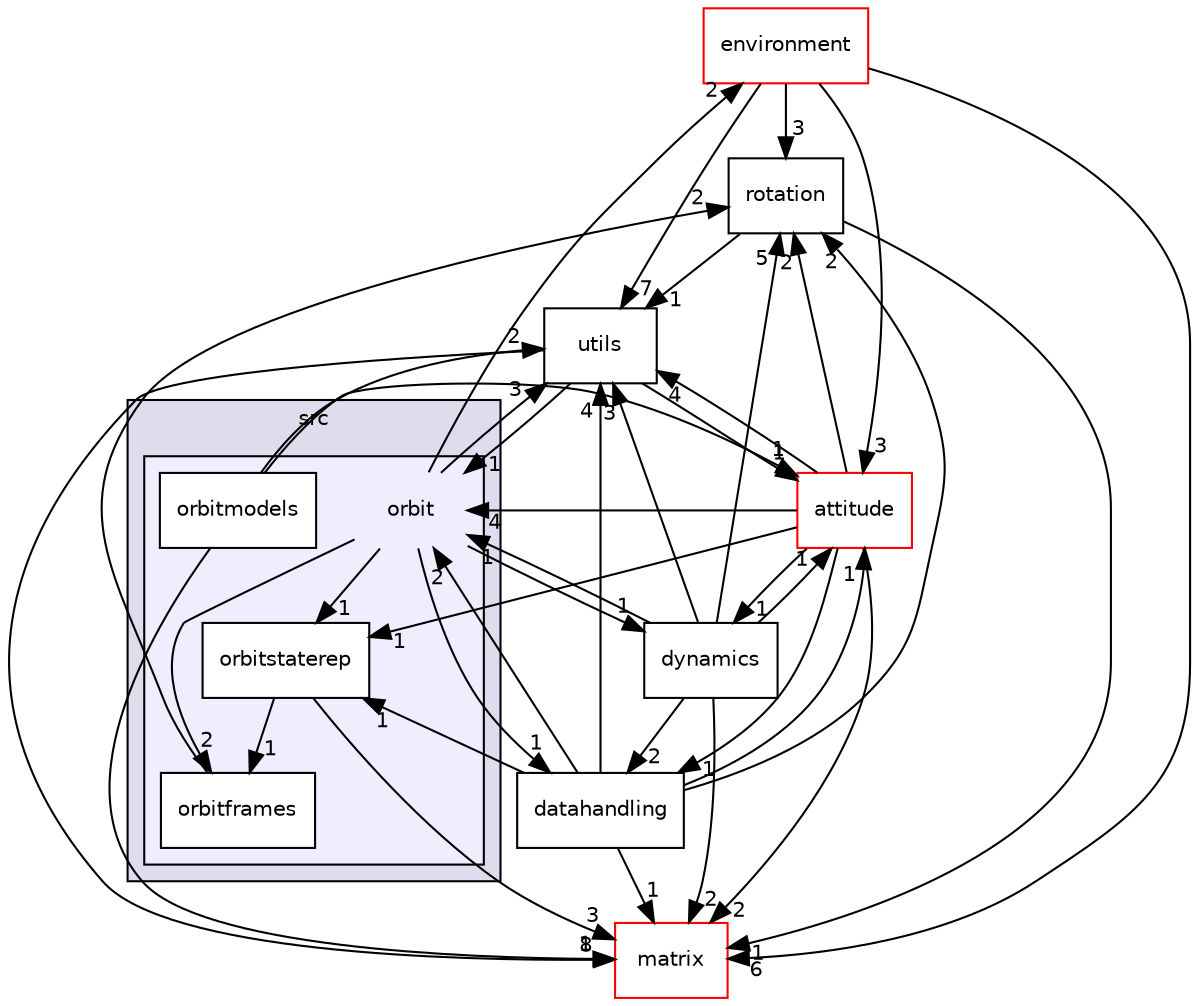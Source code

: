digraph "orbit" {
  compound=true
  node [ fontsize="10", fontname="Helvetica"];
  edge [ labelfontsize="10", labelfontname="Helvetica"];
  subgraph clusterdir_68267d1309a1af8e8297ef4c3efbcdba {
    graph [ bgcolor="#ddddee", pencolor="black", label="src" fontname="Helvetica", fontsize="10", URL="dir_68267d1309a1af8e8297ef4c3efbcdba.html"]
  subgraph clusterdir_392744e470e3e5dbf93993e14232aa19 {
    graph [ bgcolor="#eeeeff", pencolor="black", label="" URL="dir_392744e470e3e5dbf93993e14232aa19.html"];
    dir_392744e470e3e5dbf93993e14232aa19 [shape=plaintext label="orbit"];
    dir_c5d7a3edf722e865b8c8455d831524b2 [shape=box label="orbitframes" color="black" fillcolor="white" style="filled" URL="dir_c5d7a3edf722e865b8c8455d831524b2.html"];
    dir_6460dfeb260effe26aa264c77f0bb1b9 [shape=box label="orbitmodels" color="black" fillcolor="white" style="filled" URL="dir_6460dfeb260effe26aa264c77f0bb1b9.html"];
    dir_83eca3d820a2d6bea678a3a4474fe968 [shape=box label="orbitstaterep" color="black" fillcolor="white" style="filled" URL="dir_83eca3d820a2d6bea678a3a4474fe968.html"];
  }
  }
  dir_fa38dfbf581c89d494fbf1d870e4dc9f [shape=box label="rotation" URL="dir_fa38dfbf581c89d494fbf1d870e4dc9f.html"];
  dir_40d7732de2983c682bb99d86585a563c [shape=box label="matrix" fillcolor="white" style="filled" color="red" URL="dir_40d7732de2983c682bb99d86585a563c.html"];
  dir_88013743cf0a19a9971b3b941e88bf54 [shape=box label="environment" fillcolor="white" style="filled" color="red" URL="dir_88013743cf0a19a9971b3b941e88bf54.html"];
  dir_c55b91a86a3413cc678b3a37c553022c [shape=box label="attitude" fillcolor="white" style="filled" color="red" URL="dir_c55b91a86a3413cc678b3a37c553022c.html"];
  dir_dba61f842e4221606b60f53ad7c2d896 [shape=box label="datahandling" URL="dir_dba61f842e4221606b60f53ad7c2d896.html"];
  dir_261425c25055ac4a48b7253766e15e1a [shape=box label="dynamics" URL="dir_261425c25055ac4a48b7253766e15e1a.html"];
  dir_313caf1132e152dd9b58bea13a4052ca [shape=box label="utils" URL="dir_313caf1132e152dd9b58bea13a4052ca.html"];
  dir_83eca3d820a2d6bea678a3a4474fe968->dir_40d7732de2983c682bb99d86585a563c [headlabel="3", labeldistance=1.5 headhref="dir_000014_000002.html"];
  dir_83eca3d820a2d6bea678a3a4474fe968->dir_c5d7a3edf722e865b8c8455d831524b2 [headlabel="1", labeldistance=1.5 headhref="dir_000014_000016.html"];
  dir_392744e470e3e5dbf93993e14232aa19->dir_83eca3d820a2d6bea678a3a4474fe968 [headlabel="1", labeldistance=1.5 headhref="dir_000013_000014.html"];
  dir_392744e470e3e5dbf93993e14232aa19->dir_88013743cf0a19a9971b3b941e88bf54 [headlabel="2", labeldistance=1.5 headhref="dir_000013_000009.html"];
  dir_392744e470e3e5dbf93993e14232aa19->dir_c5d7a3edf722e865b8c8455d831524b2 [headlabel="2", labeldistance=1.5 headhref="dir_000013_000016.html"];
  dir_392744e470e3e5dbf93993e14232aa19->dir_dba61f842e4221606b60f53ad7c2d896 [headlabel="1", labeldistance=1.5 headhref="dir_000013_000005.html"];
  dir_392744e470e3e5dbf93993e14232aa19->dir_261425c25055ac4a48b7253766e15e1a [headlabel="1", labeldistance=1.5 headhref="dir_000013_000003.html"];
  dir_392744e470e3e5dbf93993e14232aa19->dir_313caf1132e152dd9b58bea13a4052ca [headlabel="3", labeldistance=1.5 headhref="dir_000013_000011.html"];
  dir_fa38dfbf581c89d494fbf1d870e4dc9f->dir_40d7732de2983c682bb99d86585a563c [headlabel="1", labeldistance=1.5 headhref="dir_000019_000002.html"];
  dir_fa38dfbf581c89d494fbf1d870e4dc9f->dir_313caf1132e152dd9b58bea13a4052ca [headlabel="1", labeldistance=1.5 headhref="dir_000019_000011.html"];
  dir_6460dfeb260effe26aa264c77f0bb1b9->dir_40d7732de2983c682bb99d86585a563c [headlabel="1", labeldistance=1.5 headhref="dir_000020_000002.html"];
  dir_6460dfeb260effe26aa264c77f0bb1b9->dir_c55b91a86a3413cc678b3a37c553022c [headlabel="1", labeldistance=1.5 headhref="dir_000020_000004.html"];
  dir_6460dfeb260effe26aa264c77f0bb1b9->dir_313caf1132e152dd9b58bea13a4052ca [headlabel="2", labeldistance=1.5 headhref="dir_000020_000011.html"];
  dir_88013743cf0a19a9971b3b941e88bf54->dir_fa38dfbf581c89d494fbf1d870e4dc9f [headlabel="3", labeldistance=1.5 headhref="dir_000009_000019.html"];
  dir_88013743cf0a19a9971b3b941e88bf54->dir_40d7732de2983c682bb99d86585a563c [headlabel="6", labeldistance=1.5 headhref="dir_000009_000002.html"];
  dir_88013743cf0a19a9971b3b941e88bf54->dir_c55b91a86a3413cc678b3a37c553022c [headlabel="3", labeldistance=1.5 headhref="dir_000009_000004.html"];
  dir_88013743cf0a19a9971b3b941e88bf54->dir_313caf1132e152dd9b58bea13a4052ca [headlabel="7", labeldistance=1.5 headhref="dir_000009_000011.html"];
  dir_c5d7a3edf722e865b8c8455d831524b2->dir_fa38dfbf581c89d494fbf1d870e4dc9f [headlabel="2", labeldistance=1.5 headhref="dir_000016_000019.html"];
  dir_c55b91a86a3413cc678b3a37c553022c->dir_83eca3d820a2d6bea678a3a4474fe968 [headlabel="1", labeldistance=1.5 headhref="dir_000004_000014.html"];
  dir_c55b91a86a3413cc678b3a37c553022c->dir_392744e470e3e5dbf93993e14232aa19 [headlabel="4", labeldistance=1.5 headhref="dir_000004_000013.html"];
  dir_c55b91a86a3413cc678b3a37c553022c->dir_fa38dfbf581c89d494fbf1d870e4dc9f [headlabel="2", labeldistance=1.5 headhref="dir_000004_000019.html"];
  dir_c55b91a86a3413cc678b3a37c553022c->dir_40d7732de2983c682bb99d86585a563c [headlabel="2", labeldistance=1.5 headhref="dir_000004_000002.html"];
  dir_c55b91a86a3413cc678b3a37c553022c->dir_dba61f842e4221606b60f53ad7c2d896 [headlabel="1", labeldistance=1.5 headhref="dir_000004_000005.html"];
  dir_c55b91a86a3413cc678b3a37c553022c->dir_261425c25055ac4a48b7253766e15e1a [headlabel="1", labeldistance=1.5 headhref="dir_000004_000003.html"];
  dir_c55b91a86a3413cc678b3a37c553022c->dir_313caf1132e152dd9b58bea13a4052ca [headlabel="4", labeldistance=1.5 headhref="dir_000004_000011.html"];
  dir_dba61f842e4221606b60f53ad7c2d896->dir_83eca3d820a2d6bea678a3a4474fe968 [headlabel="1", labeldistance=1.5 headhref="dir_000005_000014.html"];
  dir_dba61f842e4221606b60f53ad7c2d896->dir_392744e470e3e5dbf93993e14232aa19 [headlabel="2", labeldistance=1.5 headhref="dir_000005_000013.html"];
  dir_dba61f842e4221606b60f53ad7c2d896->dir_fa38dfbf581c89d494fbf1d870e4dc9f [headlabel="2", labeldistance=1.5 headhref="dir_000005_000019.html"];
  dir_dba61f842e4221606b60f53ad7c2d896->dir_40d7732de2983c682bb99d86585a563c [headlabel="1", labeldistance=1.5 headhref="dir_000005_000002.html"];
  dir_dba61f842e4221606b60f53ad7c2d896->dir_c55b91a86a3413cc678b3a37c553022c [headlabel="1", labeldistance=1.5 headhref="dir_000005_000004.html"];
  dir_dba61f842e4221606b60f53ad7c2d896->dir_313caf1132e152dd9b58bea13a4052ca [headlabel="4", labeldistance=1.5 headhref="dir_000005_000011.html"];
  dir_313caf1132e152dd9b58bea13a4052ca->dir_392744e470e3e5dbf93993e14232aa19 [headlabel="1", labeldistance=1.5 headhref="dir_000011_000013.html"];
  dir_313caf1132e152dd9b58bea13a4052ca->dir_40d7732de2983c682bb99d86585a563c [headlabel="8", labeldistance=1.5 headhref="dir_000011_000002.html"];
  dir_313caf1132e152dd9b58bea13a4052ca->dir_c55b91a86a3413cc678b3a37c553022c [headlabel="1", labeldistance=1.5 headhref="dir_000011_000004.html"];
  dir_261425c25055ac4a48b7253766e15e1a->dir_392744e470e3e5dbf93993e14232aa19 [headlabel="1", labeldistance=1.5 headhref="dir_000003_000013.html"];
  dir_261425c25055ac4a48b7253766e15e1a->dir_fa38dfbf581c89d494fbf1d870e4dc9f [headlabel="5", labeldistance=1.5 headhref="dir_000003_000019.html"];
  dir_261425c25055ac4a48b7253766e15e1a->dir_40d7732de2983c682bb99d86585a563c [headlabel="2", labeldistance=1.5 headhref="dir_000003_000002.html"];
  dir_261425c25055ac4a48b7253766e15e1a->dir_c55b91a86a3413cc678b3a37c553022c [headlabel="1", labeldistance=1.5 headhref="dir_000003_000004.html"];
  dir_261425c25055ac4a48b7253766e15e1a->dir_dba61f842e4221606b60f53ad7c2d896 [headlabel="2", labeldistance=1.5 headhref="dir_000003_000005.html"];
  dir_261425c25055ac4a48b7253766e15e1a->dir_313caf1132e152dd9b58bea13a4052ca [headlabel="3", labeldistance=1.5 headhref="dir_000003_000011.html"];
}
